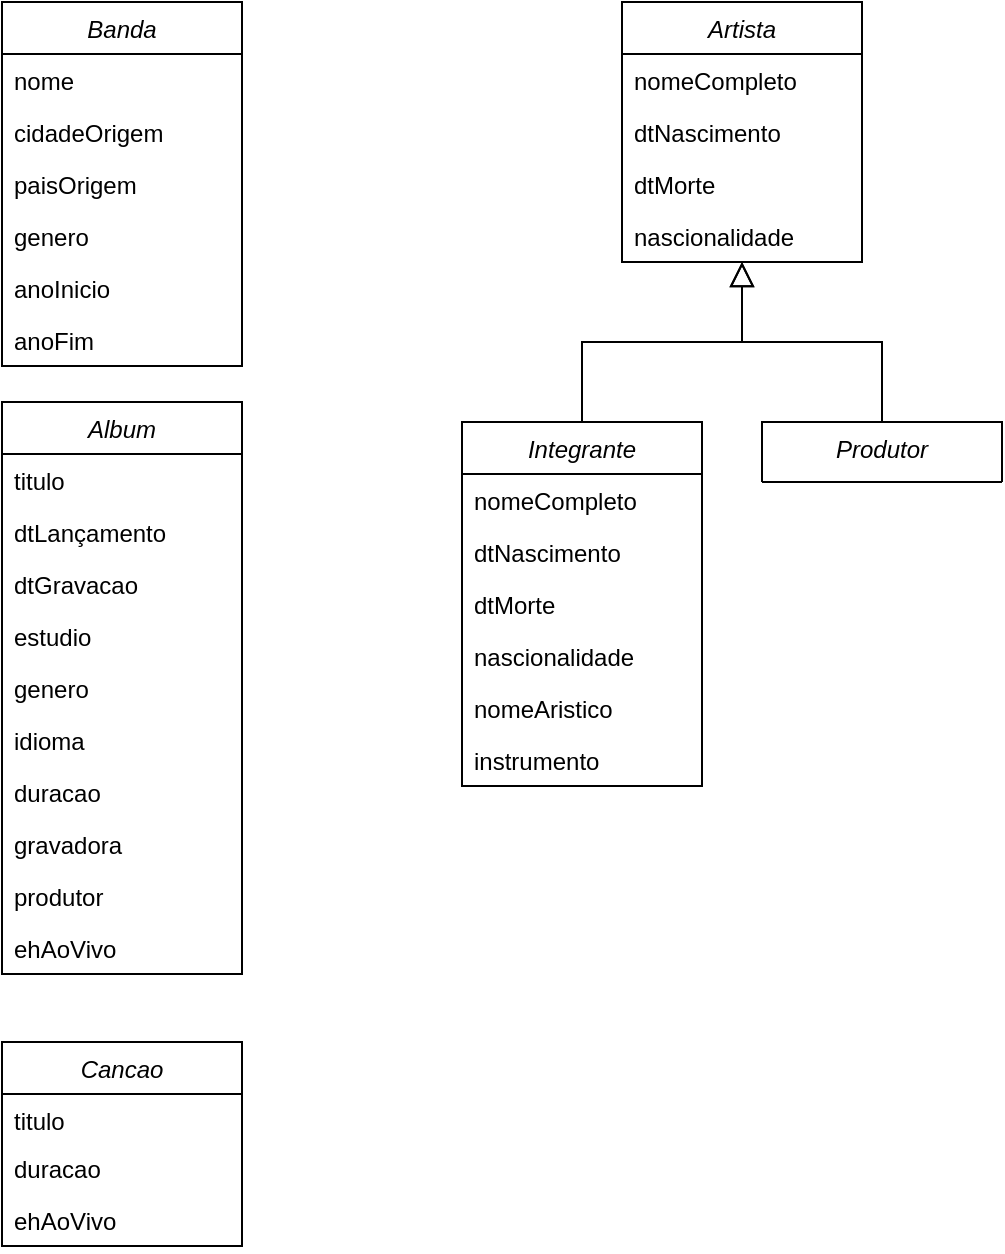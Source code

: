 <mxfile version="20.3.7" type="github">
  <diagram id="C5RBs43oDa-KdzZeNtuy" name="Page-1">
    <mxGraphModel dx="1108" dy="468" grid="1" gridSize="10" guides="1" tooltips="1" connect="1" arrows="1" fold="1" page="1" pageScale="1" pageWidth="827" pageHeight="1169" math="0" shadow="0">
      <root>
        <mxCell id="WIyWlLk6GJQsqaUBKTNV-0" />
        <mxCell id="WIyWlLk6GJQsqaUBKTNV-1" parent="WIyWlLk6GJQsqaUBKTNV-0" />
        <mxCell id="zkfFHV4jXpPFQw0GAbJ--0" value="Banda" style="swimlane;fontStyle=2;align=center;verticalAlign=top;childLayout=stackLayout;horizontal=1;startSize=26;horizontalStack=0;resizeParent=1;resizeLast=0;collapsible=1;marginBottom=0;rounded=0;shadow=0;strokeWidth=1;" parent="WIyWlLk6GJQsqaUBKTNV-1" vertex="1">
          <mxGeometry x="60" y="120" width="120" height="182" as="geometry">
            <mxRectangle x="230" y="140" width="160" height="26" as="alternateBounds" />
          </mxGeometry>
        </mxCell>
        <mxCell id="zkfFHV4jXpPFQw0GAbJ--1" value="nome" style="text;align=left;verticalAlign=top;spacingLeft=4;spacingRight=4;overflow=hidden;rotatable=0;points=[[0,0.5],[1,0.5]];portConstraint=eastwest;" parent="zkfFHV4jXpPFQw0GAbJ--0" vertex="1">
          <mxGeometry y="26" width="120" height="26" as="geometry" />
        </mxCell>
        <mxCell id="zkfFHV4jXpPFQw0GAbJ--2" value="cidadeOrigem&#xa;" style="text;align=left;verticalAlign=top;spacingLeft=4;spacingRight=4;overflow=hidden;rotatable=0;points=[[0,0.5],[1,0.5]];portConstraint=eastwest;rounded=0;shadow=0;html=0;" parent="zkfFHV4jXpPFQw0GAbJ--0" vertex="1">
          <mxGeometry y="52" width="120" height="26" as="geometry" />
        </mxCell>
        <mxCell id="zkfFHV4jXpPFQw0GAbJ--3" value="paisOrigem&#xa;" style="text;align=left;verticalAlign=top;spacingLeft=4;spacingRight=4;overflow=hidden;rotatable=0;points=[[0,0.5],[1,0.5]];portConstraint=eastwest;rounded=0;shadow=0;html=0;" parent="zkfFHV4jXpPFQw0GAbJ--0" vertex="1">
          <mxGeometry y="78" width="120" height="26" as="geometry" />
        </mxCell>
        <mxCell id="Dga11zTRIeHoSEmcTM2b-0" value="genero" style="text;align=left;verticalAlign=top;spacingLeft=4;spacingRight=4;overflow=hidden;rotatable=0;points=[[0,0.5],[1,0.5]];portConstraint=eastwest;rounded=0;shadow=0;html=0;" vertex="1" parent="zkfFHV4jXpPFQw0GAbJ--0">
          <mxGeometry y="104" width="120" height="26" as="geometry" />
        </mxCell>
        <mxCell id="Dga11zTRIeHoSEmcTM2b-2" value="anoInicio" style="text;align=left;verticalAlign=top;spacingLeft=4;spacingRight=4;overflow=hidden;rotatable=0;points=[[0,0.5],[1,0.5]];portConstraint=eastwest;rounded=0;shadow=0;html=0;" vertex="1" parent="zkfFHV4jXpPFQw0GAbJ--0">
          <mxGeometry y="130" width="120" height="26" as="geometry" />
        </mxCell>
        <mxCell id="Dga11zTRIeHoSEmcTM2b-3" value="anoFim" style="text;align=left;verticalAlign=top;spacingLeft=4;spacingRight=4;overflow=hidden;rotatable=0;points=[[0,0.5],[1,0.5]];portConstraint=eastwest;rounded=0;shadow=0;html=0;" vertex="1" parent="zkfFHV4jXpPFQw0GAbJ--0">
          <mxGeometry y="156" width="120" height="26" as="geometry" />
        </mxCell>
        <mxCell id="Dga11zTRIeHoSEmcTM2b-4" value="Artista&#xa;" style="swimlane;fontStyle=2;align=center;verticalAlign=top;childLayout=stackLayout;horizontal=1;startSize=26;horizontalStack=0;resizeParent=1;resizeLast=0;collapsible=1;marginBottom=0;rounded=0;shadow=0;strokeWidth=1;" vertex="1" parent="WIyWlLk6GJQsqaUBKTNV-1">
          <mxGeometry x="370" y="120" width="120" height="130" as="geometry">
            <mxRectangle x="230" y="140" width="160" height="26" as="alternateBounds" />
          </mxGeometry>
        </mxCell>
        <mxCell id="Dga11zTRIeHoSEmcTM2b-5" value="nomeCompleto" style="text;align=left;verticalAlign=top;spacingLeft=4;spacingRight=4;overflow=hidden;rotatable=0;points=[[0,0.5],[1,0.5]];portConstraint=eastwest;" vertex="1" parent="Dga11zTRIeHoSEmcTM2b-4">
          <mxGeometry y="26" width="120" height="26" as="geometry" />
        </mxCell>
        <mxCell id="Dga11zTRIeHoSEmcTM2b-6" value="dtNascimento" style="text;align=left;verticalAlign=top;spacingLeft=4;spacingRight=4;overflow=hidden;rotatable=0;points=[[0,0.5],[1,0.5]];portConstraint=eastwest;rounded=0;shadow=0;html=0;" vertex="1" parent="Dga11zTRIeHoSEmcTM2b-4">
          <mxGeometry y="52" width="120" height="26" as="geometry" />
        </mxCell>
        <mxCell id="Dga11zTRIeHoSEmcTM2b-7" value="dtMorte" style="text;align=left;verticalAlign=top;spacingLeft=4;spacingRight=4;overflow=hidden;rotatable=0;points=[[0,0.5],[1,0.5]];portConstraint=eastwest;rounded=0;shadow=0;html=0;" vertex="1" parent="Dga11zTRIeHoSEmcTM2b-4">
          <mxGeometry y="78" width="120" height="26" as="geometry" />
        </mxCell>
        <mxCell id="Dga11zTRIeHoSEmcTM2b-8" value="nascionalidade" style="text;align=left;verticalAlign=top;spacingLeft=4;spacingRight=4;overflow=hidden;rotatable=0;points=[[0,0.5],[1,0.5]];portConstraint=eastwest;rounded=0;shadow=0;html=0;" vertex="1" parent="Dga11zTRIeHoSEmcTM2b-4">
          <mxGeometry y="104" width="120" height="26" as="geometry" />
        </mxCell>
        <mxCell id="Dga11zTRIeHoSEmcTM2b-11" value="Integrante" style="swimlane;fontStyle=2;align=center;verticalAlign=top;childLayout=stackLayout;horizontal=1;startSize=26;horizontalStack=0;resizeParent=1;resizeLast=0;collapsible=1;marginBottom=0;rounded=0;shadow=0;strokeWidth=1;" vertex="1" parent="WIyWlLk6GJQsqaUBKTNV-1">
          <mxGeometry x="290" y="330" width="120" height="182" as="geometry">
            <mxRectangle x="230" y="140" width="160" height="26" as="alternateBounds" />
          </mxGeometry>
        </mxCell>
        <mxCell id="Dga11zTRIeHoSEmcTM2b-12" value="nomeCompleto" style="text;align=left;verticalAlign=top;spacingLeft=4;spacingRight=4;overflow=hidden;rotatable=0;points=[[0,0.5],[1,0.5]];portConstraint=eastwest;" vertex="1" parent="Dga11zTRIeHoSEmcTM2b-11">
          <mxGeometry y="26" width="120" height="26" as="geometry" />
        </mxCell>
        <mxCell id="Dga11zTRIeHoSEmcTM2b-13" value="dtNascimento" style="text;align=left;verticalAlign=top;spacingLeft=4;spacingRight=4;overflow=hidden;rotatable=0;points=[[0,0.5],[1,0.5]];portConstraint=eastwest;rounded=0;shadow=0;html=0;" vertex="1" parent="Dga11zTRIeHoSEmcTM2b-11">
          <mxGeometry y="52" width="120" height="26" as="geometry" />
        </mxCell>
        <mxCell id="Dga11zTRIeHoSEmcTM2b-14" value="dtMorte" style="text;align=left;verticalAlign=top;spacingLeft=4;spacingRight=4;overflow=hidden;rotatable=0;points=[[0,0.5],[1,0.5]];portConstraint=eastwest;rounded=0;shadow=0;html=0;" vertex="1" parent="Dga11zTRIeHoSEmcTM2b-11">
          <mxGeometry y="78" width="120" height="26" as="geometry" />
        </mxCell>
        <mxCell id="Dga11zTRIeHoSEmcTM2b-15" value="nascionalidade" style="text;align=left;verticalAlign=top;spacingLeft=4;spacingRight=4;overflow=hidden;rotatable=0;points=[[0,0.5],[1,0.5]];portConstraint=eastwest;rounded=0;shadow=0;html=0;" vertex="1" parent="Dga11zTRIeHoSEmcTM2b-11">
          <mxGeometry y="104" width="120" height="26" as="geometry" />
        </mxCell>
        <mxCell id="Dga11zTRIeHoSEmcTM2b-16" value="nomeAristico" style="text;align=left;verticalAlign=top;spacingLeft=4;spacingRight=4;overflow=hidden;rotatable=0;points=[[0,0.5],[1,0.5]];portConstraint=eastwest;rounded=0;shadow=0;html=0;" vertex="1" parent="Dga11zTRIeHoSEmcTM2b-11">
          <mxGeometry y="130" width="120" height="26" as="geometry" />
        </mxCell>
        <mxCell id="Dga11zTRIeHoSEmcTM2b-17" value="instrumento" style="text;align=left;verticalAlign=top;spacingLeft=4;spacingRight=4;overflow=hidden;rotatable=0;points=[[0,0.5],[1,0.5]];portConstraint=eastwest;rounded=0;shadow=0;html=0;" vertex="1" parent="Dga11zTRIeHoSEmcTM2b-11">
          <mxGeometry y="156" width="120" height="26" as="geometry" />
        </mxCell>
        <mxCell id="Dga11zTRIeHoSEmcTM2b-19" value="Produtor" style="swimlane;fontStyle=2;align=center;verticalAlign=top;childLayout=stackLayout;horizontal=1;startSize=30;horizontalStack=0;resizeParent=1;resizeLast=0;collapsible=1;marginBottom=0;rounded=0;shadow=0;strokeWidth=1;" vertex="1" parent="WIyWlLk6GJQsqaUBKTNV-1">
          <mxGeometry x="440" y="330" width="120" height="30" as="geometry">
            <mxRectangle x="230" y="140" width="160" height="26" as="alternateBounds" />
          </mxGeometry>
        </mxCell>
        <mxCell id="Dga11zTRIeHoSEmcTM2b-28" value="" style="endArrow=block;endSize=10;endFill=0;shadow=0;strokeWidth=1;rounded=0;edgeStyle=elbowEdgeStyle;elbow=vertical;" edge="1" parent="WIyWlLk6GJQsqaUBKTNV-1" source="Dga11zTRIeHoSEmcTM2b-11" target="Dga11zTRIeHoSEmcTM2b-8">
          <mxGeometry width="160" relative="1" as="geometry">
            <mxPoint x="210" y="370" as="sourcePoint" />
            <mxPoint x="310" y="268" as="targetPoint" />
          </mxGeometry>
        </mxCell>
        <mxCell id="Dga11zTRIeHoSEmcTM2b-29" value="" style="endArrow=block;endSize=10;endFill=0;shadow=0;strokeWidth=1;rounded=0;edgeStyle=elbowEdgeStyle;elbow=vertical;exitX=0.5;exitY=0;exitDx=0;exitDy=0;" edge="1" parent="WIyWlLk6GJQsqaUBKTNV-1" source="Dga11zTRIeHoSEmcTM2b-19" target="Dga11zTRIeHoSEmcTM2b-8">
          <mxGeometry width="160" relative="1" as="geometry">
            <mxPoint x="360" y="340" as="sourcePoint" />
            <mxPoint x="440" y="260" as="targetPoint" />
          </mxGeometry>
        </mxCell>
        <mxCell id="Dga11zTRIeHoSEmcTM2b-30" value="Album&#xa;" style="swimlane;fontStyle=2;align=center;verticalAlign=top;childLayout=stackLayout;horizontal=1;startSize=26;horizontalStack=0;resizeParent=1;resizeLast=0;collapsible=1;marginBottom=0;rounded=0;shadow=0;strokeWidth=1;" vertex="1" parent="WIyWlLk6GJQsqaUBKTNV-1">
          <mxGeometry x="60" y="320" width="120" height="286" as="geometry">
            <mxRectangle x="230" y="140" width="160" height="26" as="alternateBounds" />
          </mxGeometry>
        </mxCell>
        <mxCell id="Dga11zTRIeHoSEmcTM2b-31" value="titulo&#xa;" style="text;align=left;verticalAlign=top;spacingLeft=4;spacingRight=4;overflow=hidden;rotatable=0;points=[[0,0.5],[1,0.5]];portConstraint=eastwest;" vertex="1" parent="Dga11zTRIeHoSEmcTM2b-30">
          <mxGeometry y="26" width="120" height="26" as="geometry" />
        </mxCell>
        <mxCell id="Dga11zTRIeHoSEmcTM2b-32" value="dtLançamento" style="text;align=left;verticalAlign=top;spacingLeft=4;spacingRight=4;overflow=hidden;rotatable=0;points=[[0,0.5],[1,0.5]];portConstraint=eastwest;rounded=0;shadow=0;html=0;" vertex="1" parent="Dga11zTRIeHoSEmcTM2b-30">
          <mxGeometry y="52" width="120" height="26" as="geometry" />
        </mxCell>
        <mxCell id="Dga11zTRIeHoSEmcTM2b-33" value="dtGravacao" style="text;align=left;verticalAlign=top;spacingLeft=4;spacingRight=4;overflow=hidden;rotatable=0;points=[[0,0.5],[1,0.5]];portConstraint=eastwest;rounded=0;shadow=0;html=0;" vertex="1" parent="Dga11zTRIeHoSEmcTM2b-30">
          <mxGeometry y="78" width="120" height="26" as="geometry" />
        </mxCell>
        <mxCell id="Dga11zTRIeHoSEmcTM2b-34" value="estudio" style="text;align=left;verticalAlign=top;spacingLeft=4;spacingRight=4;overflow=hidden;rotatable=0;points=[[0,0.5],[1,0.5]];portConstraint=eastwest;rounded=0;shadow=0;html=0;" vertex="1" parent="Dga11zTRIeHoSEmcTM2b-30">
          <mxGeometry y="104" width="120" height="26" as="geometry" />
        </mxCell>
        <mxCell id="Dga11zTRIeHoSEmcTM2b-35" value="genero" style="text;align=left;verticalAlign=top;spacingLeft=4;spacingRight=4;overflow=hidden;rotatable=0;points=[[0,0.5],[1,0.5]];portConstraint=eastwest;rounded=0;shadow=0;html=0;" vertex="1" parent="Dga11zTRIeHoSEmcTM2b-30">
          <mxGeometry y="130" width="120" height="26" as="geometry" />
        </mxCell>
        <mxCell id="Dga11zTRIeHoSEmcTM2b-36" value="idioma" style="text;align=left;verticalAlign=top;spacingLeft=4;spacingRight=4;overflow=hidden;rotatable=0;points=[[0,0.5],[1,0.5]];portConstraint=eastwest;rounded=0;shadow=0;html=0;" vertex="1" parent="Dga11zTRIeHoSEmcTM2b-30">
          <mxGeometry y="156" width="120" height="26" as="geometry" />
        </mxCell>
        <mxCell id="Dga11zTRIeHoSEmcTM2b-37" value="duracao" style="text;align=left;verticalAlign=top;spacingLeft=4;spacingRight=4;overflow=hidden;rotatable=0;points=[[0,0.5],[1,0.5]];portConstraint=eastwest;rounded=0;shadow=0;html=0;" vertex="1" parent="Dga11zTRIeHoSEmcTM2b-30">
          <mxGeometry y="182" width="120" height="26" as="geometry" />
        </mxCell>
        <mxCell id="Dga11zTRIeHoSEmcTM2b-38" value="gravadora" style="text;align=left;verticalAlign=top;spacingLeft=4;spacingRight=4;overflow=hidden;rotatable=0;points=[[0,0.5],[1,0.5]];portConstraint=eastwest;rounded=0;shadow=0;html=0;" vertex="1" parent="Dga11zTRIeHoSEmcTM2b-30">
          <mxGeometry y="208" width="120" height="26" as="geometry" />
        </mxCell>
        <mxCell id="Dga11zTRIeHoSEmcTM2b-39" value="produtor" style="text;align=left;verticalAlign=top;spacingLeft=4;spacingRight=4;overflow=hidden;rotatable=0;points=[[0,0.5],[1,0.5]];portConstraint=eastwest;rounded=0;shadow=0;html=0;" vertex="1" parent="Dga11zTRIeHoSEmcTM2b-30">
          <mxGeometry y="234" width="120" height="26" as="geometry" />
        </mxCell>
        <mxCell id="Dga11zTRIeHoSEmcTM2b-40" value="ehAoVivo" style="text;align=left;verticalAlign=top;spacingLeft=4;spacingRight=4;overflow=hidden;rotatable=0;points=[[0,0.5],[1,0.5]];portConstraint=eastwest;rounded=0;shadow=0;html=0;" vertex="1" parent="Dga11zTRIeHoSEmcTM2b-30">
          <mxGeometry y="260" width="120" height="26" as="geometry" />
        </mxCell>
        <mxCell id="Dga11zTRIeHoSEmcTM2b-41" value="Cancao&#xa;" style="swimlane;fontStyle=2;align=center;verticalAlign=top;childLayout=stackLayout;horizontal=1;startSize=26;horizontalStack=0;resizeParent=1;resizeLast=0;collapsible=1;marginBottom=0;rounded=0;shadow=0;strokeWidth=1;" vertex="1" parent="WIyWlLk6GJQsqaUBKTNV-1">
          <mxGeometry x="60" y="640" width="120" height="102" as="geometry">
            <mxRectangle x="230" y="140" width="160" height="26" as="alternateBounds" />
          </mxGeometry>
        </mxCell>
        <mxCell id="Dga11zTRIeHoSEmcTM2b-42" value="titulo" style="text;align=left;verticalAlign=top;spacingLeft=4;spacingRight=4;overflow=hidden;rotatable=0;points=[[0,0.5],[1,0.5]];portConstraint=eastwest;" vertex="1" parent="Dga11zTRIeHoSEmcTM2b-41">
          <mxGeometry y="26" width="120" height="24" as="geometry" />
        </mxCell>
        <mxCell id="Dga11zTRIeHoSEmcTM2b-43" value="duracao" style="text;align=left;verticalAlign=top;spacingLeft=4;spacingRight=4;overflow=hidden;rotatable=0;points=[[0,0.5],[1,0.5]];portConstraint=eastwest;rounded=0;shadow=0;html=0;" vertex="1" parent="Dga11zTRIeHoSEmcTM2b-41">
          <mxGeometry y="50" width="120" height="26" as="geometry" />
        </mxCell>
        <mxCell id="Dga11zTRIeHoSEmcTM2b-44" value="ehAoVivo" style="text;align=left;verticalAlign=top;spacingLeft=4;spacingRight=4;overflow=hidden;rotatable=0;points=[[0,0.5],[1,0.5]];portConstraint=eastwest;rounded=0;shadow=0;html=0;" vertex="1" parent="Dga11zTRIeHoSEmcTM2b-41">
          <mxGeometry y="76" width="120" height="26" as="geometry" />
        </mxCell>
      </root>
    </mxGraphModel>
  </diagram>
</mxfile>
